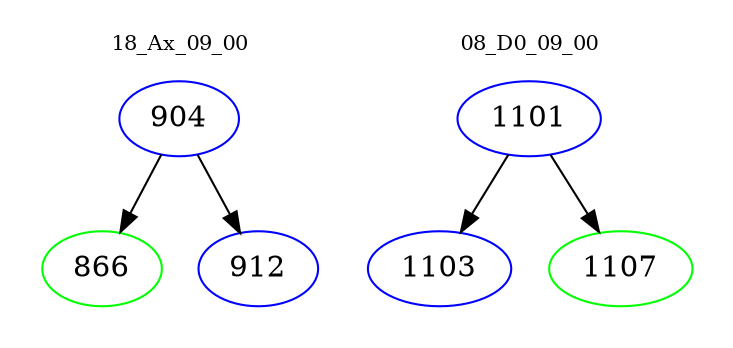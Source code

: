 digraph{
subgraph cluster_0 {
color = white
label = "18_Ax_09_00";
fontsize=10;
T0_904 [label="904", color="blue"]
T0_904 -> T0_866 [color="black"]
T0_866 [label="866", color="green"]
T0_904 -> T0_912 [color="black"]
T0_912 [label="912", color="blue"]
}
subgraph cluster_1 {
color = white
label = "08_D0_09_00";
fontsize=10;
T1_1101 [label="1101", color="blue"]
T1_1101 -> T1_1103 [color="black"]
T1_1103 [label="1103", color="blue"]
T1_1101 -> T1_1107 [color="black"]
T1_1107 [label="1107", color="green"]
}
}
